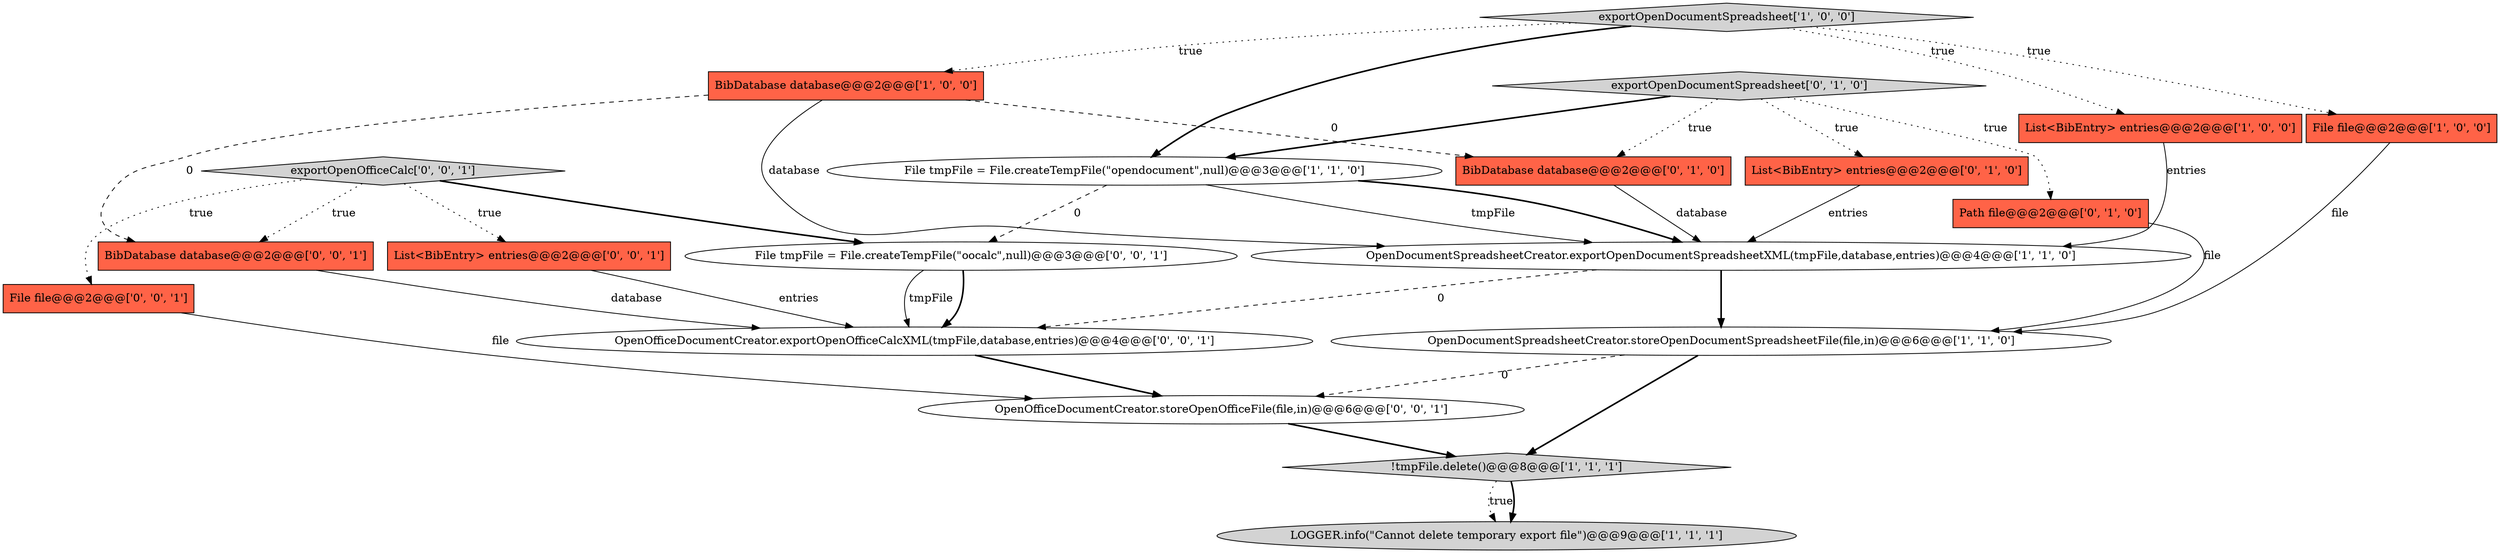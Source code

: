 digraph {
3 [style = filled, label = "BibDatabase database@@@2@@@['1', '0', '0']", fillcolor = tomato, shape = box image = "AAA1AAABBB1BBB"];
11 [style = filled, label = "List<BibEntry> entries@@@2@@@['0', '1', '0']", fillcolor = tomato, shape = box image = "AAA0AAABBB2BBB"];
6 [style = filled, label = "OpenDocumentSpreadsheetCreator.exportOpenDocumentSpreadsheetXML(tmpFile,database,entries)@@@4@@@['1', '1', '0']", fillcolor = white, shape = ellipse image = "AAA0AAABBB1BBB"];
12 [style = filled, label = "BibDatabase database@@@2@@@['0', '1', '0']", fillcolor = tomato, shape = box image = "AAA1AAABBB2BBB"];
17 [style = filled, label = "File tmpFile = File.createTempFile(\"oocalc\",null)@@@3@@@['0', '0', '1']", fillcolor = white, shape = ellipse image = "AAA0AAABBB3BBB"];
5 [style = filled, label = "File tmpFile = File.createTempFile(\"opendocument\",null)@@@3@@@['1', '1', '0']", fillcolor = white, shape = ellipse image = "AAA0AAABBB1BBB"];
16 [style = filled, label = "BibDatabase database@@@2@@@['0', '0', '1']", fillcolor = tomato, shape = box image = "AAA0AAABBB3BBB"];
18 [style = filled, label = "exportOpenOfficeCalc['0', '0', '1']", fillcolor = lightgray, shape = diamond image = "AAA0AAABBB3BBB"];
1 [style = filled, label = "LOGGER.info(\"Cannot delete temporary export file\")@@@9@@@['1', '1', '1']", fillcolor = lightgray, shape = ellipse image = "AAA0AAABBB1BBB"];
14 [style = filled, label = "List<BibEntry> entries@@@2@@@['0', '0', '1']", fillcolor = tomato, shape = box image = "AAA0AAABBB3BBB"];
4 [style = filled, label = "!tmpFile.delete()@@@8@@@['1', '1', '1']", fillcolor = lightgray, shape = diamond image = "AAA0AAABBB1BBB"];
10 [style = filled, label = "Path file@@@2@@@['0', '1', '0']", fillcolor = tomato, shape = box image = "AAA0AAABBB2BBB"];
19 [style = filled, label = "OpenOfficeDocumentCreator.storeOpenOfficeFile(file,in)@@@6@@@['0', '0', '1']", fillcolor = white, shape = ellipse image = "AAA0AAABBB3BBB"];
15 [style = filled, label = "OpenOfficeDocumentCreator.exportOpenOfficeCalcXML(tmpFile,database,entries)@@@4@@@['0', '0', '1']", fillcolor = white, shape = ellipse image = "AAA0AAABBB3BBB"];
0 [style = filled, label = "File file@@@2@@@['1', '0', '0']", fillcolor = tomato, shape = box image = "AAA0AAABBB1BBB"];
9 [style = filled, label = "exportOpenDocumentSpreadsheet['0', '1', '0']", fillcolor = lightgray, shape = diamond image = "AAA0AAABBB2BBB"];
13 [style = filled, label = "File file@@@2@@@['0', '0', '1']", fillcolor = tomato, shape = box image = "AAA0AAABBB3BBB"];
8 [style = filled, label = "exportOpenDocumentSpreadsheet['1', '0', '0']", fillcolor = lightgray, shape = diamond image = "AAA0AAABBB1BBB"];
7 [style = filled, label = "OpenDocumentSpreadsheetCreator.storeOpenDocumentSpreadsheetFile(file,in)@@@6@@@['1', '1', '0']", fillcolor = white, shape = ellipse image = "AAA0AAABBB1BBB"];
2 [style = filled, label = "List<BibEntry> entries@@@2@@@['1', '0', '0']", fillcolor = tomato, shape = box image = "AAA0AAABBB1BBB"];
9->12 [style = dotted, label="true"];
4->1 [style = dotted, label="true"];
18->16 [style = dotted, label="true"];
10->7 [style = solid, label="file"];
8->2 [style = dotted, label="true"];
9->11 [style = dotted, label="true"];
18->17 [style = bold, label=""];
7->4 [style = bold, label=""];
16->15 [style = solid, label="database"];
3->6 [style = solid, label="database"];
15->19 [style = bold, label=""];
18->14 [style = dotted, label="true"];
8->3 [style = dotted, label="true"];
12->6 [style = solid, label="database"];
11->6 [style = solid, label="entries"];
0->7 [style = solid, label="file"];
14->15 [style = solid, label="entries"];
5->6 [style = solid, label="tmpFile"];
3->12 [style = dashed, label="0"];
5->6 [style = bold, label=""];
2->6 [style = solid, label="entries"];
8->5 [style = bold, label=""];
5->17 [style = dashed, label="0"];
6->15 [style = dashed, label="0"];
7->19 [style = dashed, label="0"];
13->19 [style = solid, label="file"];
17->15 [style = bold, label=""];
9->5 [style = bold, label=""];
8->0 [style = dotted, label="true"];
4->1 [style = bold, label=""];
19->4 [style = bold, label=""];
17->15 [style = solid, label="tmpFile"];
6->7 [style = bold, label=""];
9->10 [style = dotted, label="true"];
3->16 [style = dashed, label="0"];
18->13 [style = dotted, label="true"];
}
